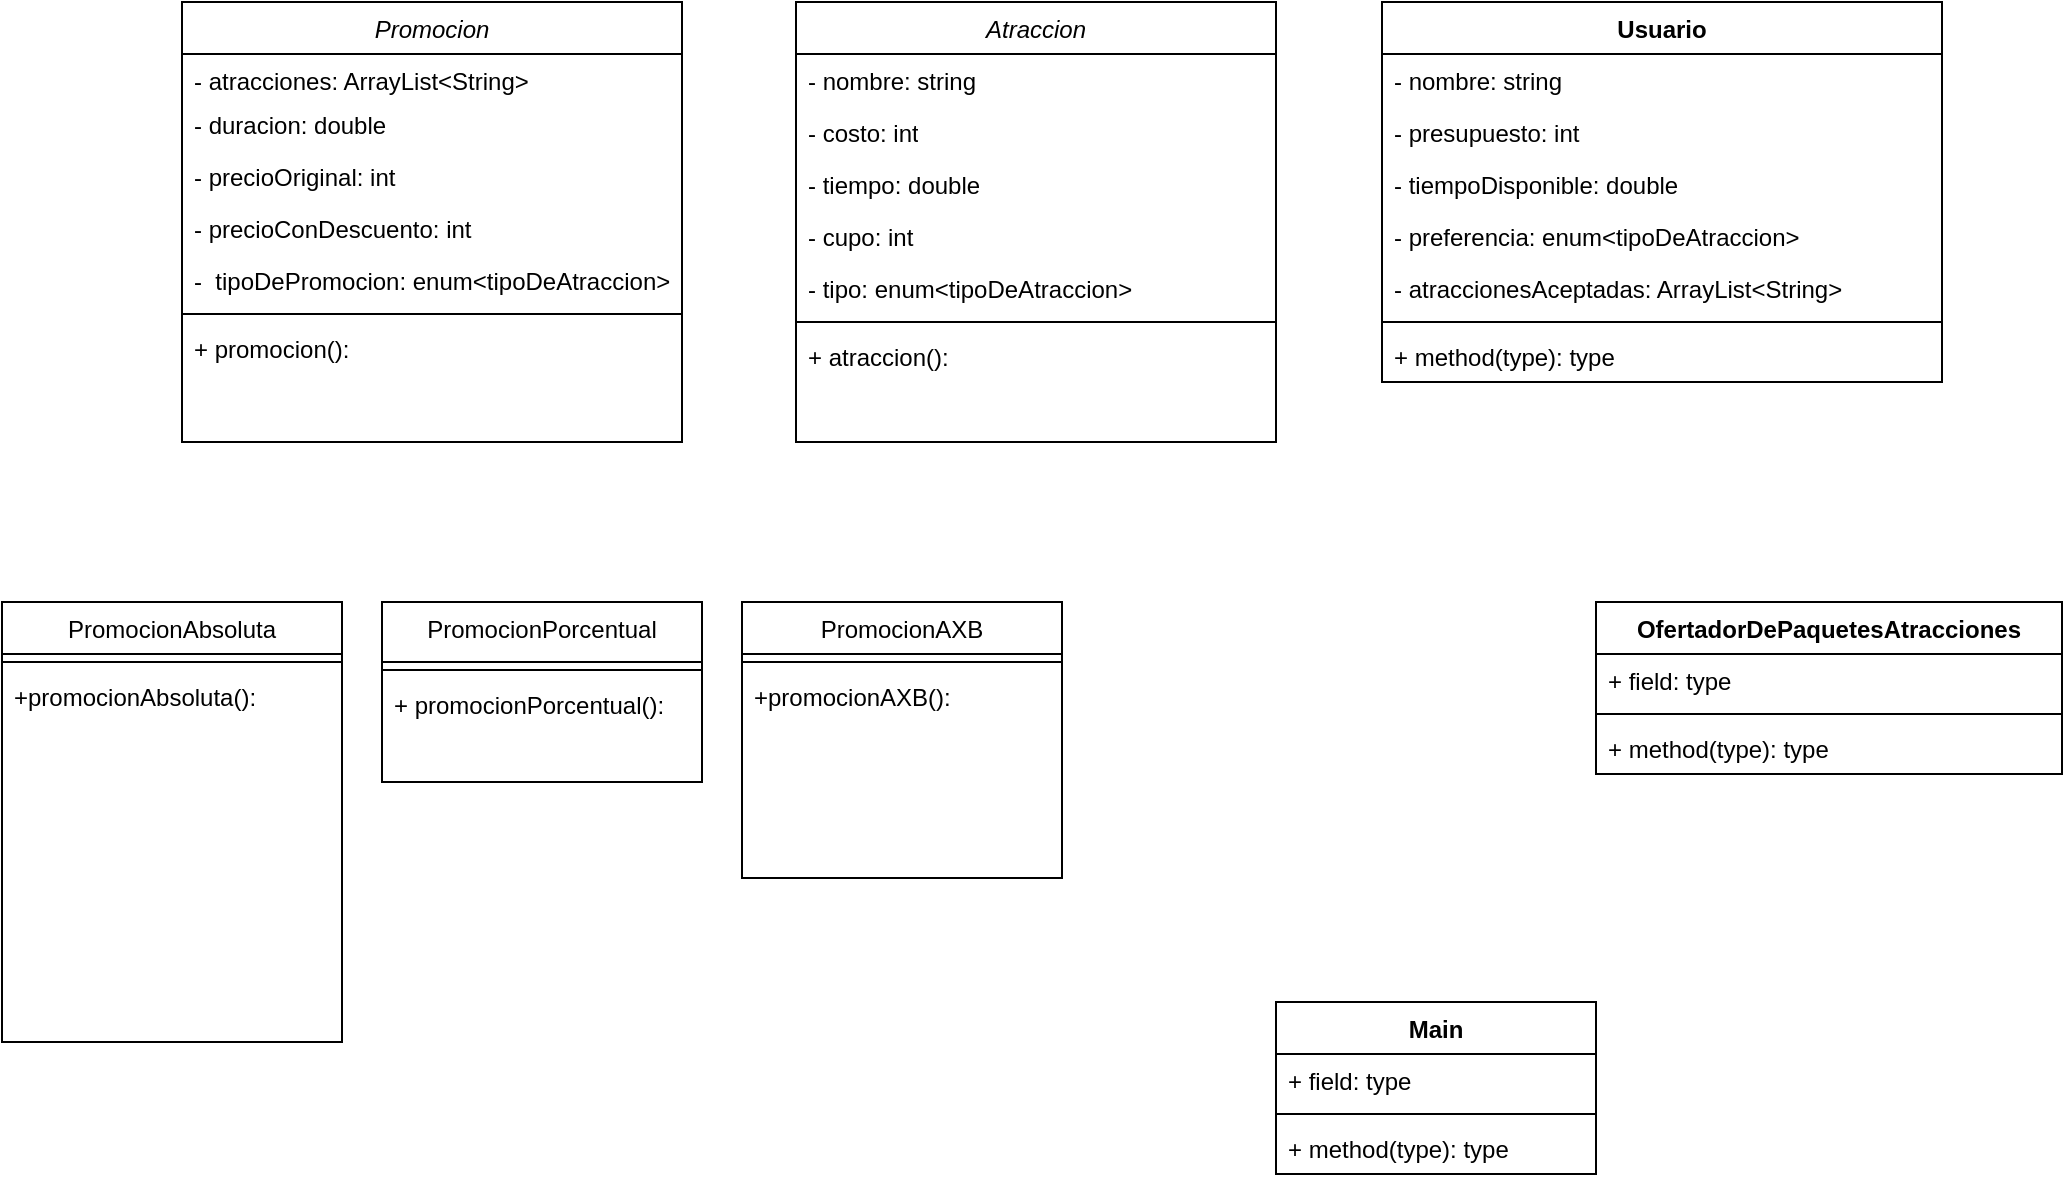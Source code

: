 <mxfile version="21.3.2" type="device">
  <diagram id="C5RBs43oDa-KdzZeNtuy" name="Page-1">
    <mxGraphModel dx="1434" dy="768" grid="1" gridSize="10" guides="1" tooltips="1" connect="1" arrows="1" fold="1" page="1" pageScale="1" pageWidth="827" pageHeight="1169" math="0" shadow="0">
      <root>
        <mxCell id="WIyWlLk6GJQsqaUBKTNV-0" />
        <mxCell id="WIyWlLk6GJQsqaUBKTNV-1" parent="WIyWlLk6GJQsqaUBKTNV-0" />
        <mxCell id="zkfFHV4jXpPFQw0GAbJ--0" value="Promocion" style="swimlane;fontStyle=2;align=center;verticalAlign=top;childLayout=stackLayout;horizontal=1;startSize=26;horizontalStack=0;resizeParent=1;resizeLast=0;collapsible=1;marginBottom=0;rounded=0;shadow=0;strokeWidth=1;" parent="WIyWlLk6GJQsqaUBKTNV-1" vertex="1">
          <mxGeometry x="120" y="60" width="250" height="220" as="geometry">
            <mxRectangle x="230" y="140" width="160" height="26" as="alternateBounds" />
          </mxGeometry>
        </mxCell>
        <mxCell id="zkfFHV4jXpPFQw0GAbJ--1" value="- atracciones: ArrayList&lt;String&gt;" style="text;align=left;verticalAlign=top;spacingLeft=4;spacingRight=4;overflow=hidden;rotatable=0;points=[[0,0.5],[1,0.5]];portConstraint=eastwest;" parent="zkfFHV4jXpPFQw0GAbJ--0" vertex="1">
          <mxGeometry y="26" width="250" height="22" as="geometry" />
        </mxCell>
        <mxCell id="DBaYPJOuP4tiBcfs0zGZ-17" value="- duracion: double" style="text;strokeColor=none;fillColor=none;align=left;verticalAlign=top;spacingLeft=4;spacingRight=4;overflow=hidden;rotatable=0;points=[[0,0.5],[1,0.5]];portConstraint=eastwest;whiteSpace=wrap;html=1;" vertex="1" parent="zkfFHV4jXpPFQw0GAbJ--0">
          <mxGeometry y="48" width="250" height="26" as="geometry" />
        </mxCell>
        <mxCell id="DBaYPJOuP4tiBcfs0zGZ-18" value="- precioOriginal: int" style="text;strokeColor=none;fillColor=none;align=left;verticalAlign=top;spacingLeft=4;spacingRight=4;overflow=hidden;rotatable=0;points=[[0,0.5],[1,0.5]];portConstraint=eastwest;whiteSpace=wrap;html=1;" vertex="1" parent="zkfFHV4jXpPFQw0GAbJ--0">
          <mxGeometry y="74" width="250" height="26" as="geometry" />
        </mxCell>
        <mxCell id="DBaYPJOuP4tiBcfs0zGZ-19" value="- precioConDescuento: int" style="text;strokeColor=none;fillColor=none;align=left;verticalAlign=top;spacingLeft=4;spacingRight=4;overflow=hidden;rotatable=0;points=[[0,0.5],[1,0.5]];portConstraint=eastwest;whiteSpace=wrap;html=1;" vertex="1" parent="zkfFHV4jXpPFQw0GAbJ--0">
          <mxGeometry y="100" width="250" height="26" as="geometry" />
        </mxCell>
        <mxCell id="DBaYPJOuP4tiBcfs0zGZ-41" value="-&amp;nbsp; tipoDePromocion: enum&amp;lt;tipoDeAtraccion&amp;gt;" style="text;strokeColor=none;fillColor=none;align=left;verticalAlign=top;spacingLeft=4;spacingRight=4;overflow=hidden;rotatable=0;points=[[0,0.5],[1,0.5]];portConstraint=eastwest;whiteSpace=wrap;html=1;" vertex="1" parent="zkfFHV4jXpPFQw0GAbJ--0">
          <mxGeometry y="126" width="250" height="26" as="geometry" />
        </mxCell>
        <mxCell id="zkfFHV4jXpPFQw0GAbJ--4" value="" style="line;html=1;strokeWidth=1;align=left;verticalAlign=middle;spacingTop=-1;spacingLeft=3;spacingRight=3;rotatable=0;labelPosition=right;points=[];portConstraint=eastwest;" parent="zkfFHV4jXpPFQw0GAbJ--0" vertex="1">
          <mxGeometry y="152" width="250" height="8" as="geometry" />
        </mxCell>
        <mxCell id="DBaYPJOuP4tiBcfs0zGZ-13" value="+ promocion():" style="text;strokeColor=none;fillColor=none;align=left;verticalAlign=top;spacingLeft=4;spacingRight=4;overflow=hidden;rotatable=0;points=[[0,0.5],[1,0.5]];portConstraint=eastwest;whiteSpace=wrap;html=1;" vertex="1" parent="zkfFHV4jXpPFQw0GAbJ--0">
          <mxGeometry y="160" width="250" height="26" as="geometry" />
        </mxCell>
        <mxCell id="zkfFHV4jXpPFQw0GAbJ--6" value="PromocionAbsoluta" style="swimlane;fontStyle=0;align=center;verticalAlign=top;childLayout=stackLayout;horizontal=1;startSize=26;horizontalStack=0;resizeParent=1;resizeLast=0;collapsible=1;marginBottom=0;rounded=0;shadow=0;strokeWidth=1;" parent="WIyWlLk6GJQsqaUBKTNV-1" vertex="1">
          <mxGeometry x="30" y="360" width="170" height="220" as="geometry">
            <mxRectangle x="130" y="380" width="160" height="26" as="alternateBounds" />
          </mxGeometry>
        </mxCell>
        <mxCell id="zkfFHV4jXpPFQw0GAbJ--9" value="" style="line;html=1;strokeWidth=1;align=left;verticalAlign=middle;spacingTop=-1;spacingLeft=3;spacingRight=3;rotatable=0;labelPosition=right;points=[];portConstraint=eastwest;" parent="zkfFHV4jXpPFQw0GAbJ--6" vertex="1">
          <mxGeometry y="26" width="170" height="8" as="geometry" />
        </mxCell>
        <mxCell id="zkfFHV4jXpPFQw0GAbJ--11" value="+promocionAbsoluta():" style="text;align=left;verticalAlign=top;spacingLeft=4;spacingRight=4;overflow=hidden;rotatable=0;points=[[0,0.5],[1,0.5]];portConstraint=eastwest;" parent="zkfFHV4jXpPFQw0GAbJ--6" vertex="1">
          <mxGeometry y="34" width="170" height="26" as="geometry" />
        </mxCell>
        <mxCell id="zkfFHV4jXpPFQw0GAbJ--13" value="PromocionPorcentual" style="swimlane;fontStyle=0;align=center;verticalAlign=top;childLayout=stackLayout;horizontal=1;startSize=30;horizontalStack=0;resizeParent=1;resizeLast=0;collapsible=1;marginBottom=0;rounded=0;shadow=0;strokeWidth=1;" parent="WIyWlLk6GJQsqaUBKTNV-1" vertex="1">
          <mxGeometry x="220" y="360" width="160" height="90" as="geometry">
            <mxRectangle x="340" y="380" width="170" height="26" as="alternateBounds" />
          </mxGeometry>
        </mxCell>
        <mxCell id="zkfFHV4jXpPFQw0GAbJ--15" value="" style="line;html=1;strokeWidth=1;align=left;verticalAlign=middle;spacingTop=-1;spacingLeft=3;spacingRight=3;rotatable=0;labelPosition=right;points=[];portConstraint=eastwest;" parent="zkfFHV4jXpPFQw0GAbJ--13" vertex="1">
          <mxGeometry y="30" width="160" height="8" as="geometry" />
        </mxCell>
        <mxCell id="DBaYPJOuP4tiBcfs0zGZ-16" value="+ promocionPorcentual():" style="text;strokeColor=none;fillColor=none;align=left;verticalAlign=top;spacingLeft=4;spacingRight=4;overflow=hidden;rotatable=0;points=[[0,0.5],[1,0.5]];portConstraint=eastwest;whiteSpace=wrap;html=1;" vertex="1" parent="zkfFHV4jXpPFQw0GAbJ--13">
          <mxGeometry y="38" width="160" height="26" as="geometry" />
        </mxCell>
        <mxCell id="DBaYPJOuP4tiBcfs0zGZ-0" value="Atraccion" style="swimlane;fontStyle=2;align=center;verticalAlign=top;childLayout=stackLayout;horizontal=1;startSize=26;horizontalStack=0;resizeParent=1;resizeLast=0;collapsible=1;marginBottom=0;rounded=0;shadow=0;strokeWidth=1;" vertex="1" parent="WIyWlLk6GJQsqaUBKTNV-1">
          <mxGeometry x="427" y="60" width="240" height="220" as="geometry">
            <mxRectangle x="230" y="140" width="160" height="26" as="alternateBounds" />
          </mxGeometry>
        </mxCell>
        <mxCell id="DBaYPJOuP4tiBcfs0zGZ-2" value="- nombre: string " style="text;align=left;verticalAlign=top;spacingLeft=4;spacingRight=4;overflow=hidden;rotatable=0;points=[[0,0.5],[1,0.5]];portConstraint=eastwest;rounded=0;shadow=0;html=0;" vertex="1" parent="DBaYPJOuP4tiBcfs0zGZ-0">
          <mxGeometry y="26" width="240" height="26" as="geometry" />
        </mxCell>
        <mxCell id="DBaYPJOuP4tiBcfs0zGZ-20" value="- costo: int" style="text;strokeColor=none;fillColor=none;align=left;verticalAlign=top;spacingLeft=4;spacingRight=4;overflow=hidden;rotatable=0;points=[[0,0.5],[1,0.5]];portConstraint=eastwest;whiteSpace=wrap;html=1;" vertex="1" parent="DBaYPJOuP4tiBcfs0zGZ-0">
          <mxGeometry y="52" width="240" height="26" as="geometry" />
        </mxCell>
        <mxCell id="DBaYPJOuP4tiBcfs0zGZ-21" value="- tiempo: double" style="text;strokeColor=none;fillColor=none;align=left;verticalAlign=top;spacingLeft=4;spacingRight=4;overflow=hidden;rotatable=0;points=[[0,0.5],[1,0.5]];portConstraint=eastwest;whiteSpace=wrap;html=1;" vertex="1" parent="DBaYPJOuP4tiBcfs0zGZ-0">
          <mxGeometry y="78" width="240" height="26" as="geometry" />
        </mxCell>
        <mxCell id="DBaYPJOuP4tiBcfs0zGZ-22" value="- cupo: int" style="text;strokeColor=none;fillColor=none;align=left;verticalAlign=top;spacingLeft=4;spacingRight=4;overflow=hidden;rotatable=0;points=[[0,0.5],[1,0.5]];portConstraint=eastwest;whiteSpace=wrap;html=1;" vertex="1" parent="DBaYPJOuP4tiBcfs0zGZ-0">
          <mxGeometry y="104" width="240" height="26" as="geometry" />
        </mxCell>
        <mxCell id="DBaYPJOuP4tiBcfs0zGZ-23" value="- tipo: enum&amp;lt;tipoDeAtraccion&amp;gt;&amp;nbsp;" style="text;strokeColor=none;fillColor=none;align=left;verticalAlign=top;spacingLeft=4;spacingRight=4;overflow=hidden;rotatable=0;points=[[0,0.5],[1,0.5]];portConstraint=eastwest;whiteSpace=wrap;html=1;" vertex="1" parent="DBaYPJOuP4tiBcfs0zGZ-0">
          <mxGeometry y="130" width="240" height="26" as="geometry" />
        </mxCell>
        <mxCell id="DBaYPJOuP4tiBcfs0zGZ-4" value="" style="line;html=1;strokeWidth=1;align=left;verticalAlign=middle;spacingTop=-1;spacingLeft=3;spacingRight=3;rotatable=0;labelPosition=right;points=[];portConstraint=eastwest;" vertex="1" parent="DBaYPJOuP4tiBcfs0zGZ-0">
          <mxGeometry y="156" width="240" height="8" as="geometry" />
        </mxCell>
        <mxCell id="DBaYPJOuP4tiBcfs0zGZ-24" value="+ atraccion():" style="text;strokeColor=none;fillColor=none;align=left;verticalAlign=top;spacingLeft=4;spacingRight=4;overflow=hidden;rotatable=0;points=[[0,0.5],[1,0.5]];portConstraint=eastwest;whiteSpace=wrap;html=1;" vertex="1" parent="DBaYPJOuP4tiBcfs0zGZ-0">
          <mxGeometry y="164" width="240" height="26" as="geometry" />
        </mxCell>
        <mxCell id="DBaYPJOuP4tiBcfs0zGZ-6" value="PromocionAXB" style="swimlane;fontStyle=0;align=center;verticalAlign=top;childLayout=stackLayout;horizontal=1;startSize=26;horizontalStack=0;resizeParent=1;resizeLast=0;collapsible=1;marginBottom=0;rounded=0;shadow=0;strokeWidth=1;" vertex="1" parent="WIyWlLk6GJQsqaUBKTNV-1">
          <mxGeometry x="400" y="360" width="160" height="138" as="geometry">
            <mxRectangle x="130" y="380" width="160" height="26" as="alternateBounds" />
          </mxGeometry>
        </mxCell>
        <mxCell id="DBaYPJOuP4tiBcfs0zGZ-8" value="" style="line;html=1;strokeWidth=1;align=left;verticalAlign=middle;spacingTop=-1;spacingLeft=3;spacingRight=3;rotatable=0;labelPosition=right;points=[];portConstraint=eastwest;" vertex="1" parent="DBaYPJOuP4tiBcfs0zGZ-6">
          <mxGeometry y="26" width="160" height="8" as="geometry" />
        </mxCell>
        <mxCell id="DBaYPJOuP4tiBcfs0zGZ-9" value="+promocionAXB():" style="text;align=left;verticalAlign=top;spacingLeft=4;spacingRight=4;overflow=hidden;rotatable=0;points=[[0,0.5],[1,0.5]];portConstraint=eastwest;fontStyle=0" vertex="1" parent="DBaYPJOuP4tiBcfs0zGZ-6">
          <mxGeometry y="34" width="160" height="26" as="geometry" />
        </mxCell>
        <mxCell id="DBaYPJOuP4tiBcfs0zGZ-25" value="Usuario" style="swimlane;fontStyle=1;align=center;verticalAlign=top;childLayout=stackLayout;horizontal=1;startSize=26;horizontalStack=0;resizeParent=1;resizeParentMax=0;resizeLast=0;collapsible=1;marginBottom=0;whiteSpace=wrap;html=1;" vertex="1" parent="WIyWlLk6GJQsqaUBKTNV-1">
          <mxGeometry x="720" y="60" width="280" height="190" as="geometry" />
        </mxCell>
        <mxCell id="DBaYPJOuP4tiBcfs0zGZ-31" value="- nombre: string" style="text;strokeColor=none;fillColor=none;align=left;verticalAlign=top;spacingLeft=4;spacingRight=4;overflow=hidden;rotatable=0;points=[[0,0.5],[1,0.5]];portConstraint=eastwest;whiteSpace=wrap;html=1;" vertex="1" parent="DBaYPJOuP4tiBcfs0zGZ-25">
          <mxGeometry y="26" width="280" height="26" as="geometry" />
        </mxCell>
        <mxCell id="DBaYPJOuP4tiBcfs0zGZ-26" value="- presupuesto: int" style="text;strokeColor=none;fillColor=none;align=left;verticalAlign=top;spacingLeft=4;spacingRight=4;overflow=hidden;rotatable=0;points=[[0,0.5],[1,0.5]];portConstraint=eastwest;whiteSpace=wrap;html=1;" vertex="1" parent="DBaYPJOuP4tiBcfs0zGZ-25">
          <mxGeometry y="52" width="280" height="26" as="geometry" />
        </mxCell>
        <mxCell id="DBaYPJOuP4tiBcfs0zGZ-29" value="- tiempoDisponible: double" style="text;strokeColor=none;fillColor=none;align=left;verticalAlign=top;spacingLeft=4;spacingRight=4;overflow=hidden;rotatable=0;points=[[0,0.5],[1,0.5]];portConstraint=eastwest;whiteSpace=wrap;html=1;" vertex="1" parent="DBaYPJOuP4tiBcfs0zGZ-25">
          <mxGeometry y="78" width="280" height="26" as="geometry" />
        </mxCell>
        <mxCell id="DBaYPJOuP4tiBcfs0zGZ-30" value="- preferencia: enum&amp;lt;tipoDeAtraccion&amp;gt;" style="text;strokeColor=none;fillColor=none;align=left;verticalAlign=top;spacingLeft=4;spacingRight=4;overflow=hidden;rotatable=0;points=[[0,0.5],[1,0.5]];portConstraint=eastwest;whiteSpace=wrap;html=1;" vertex="1" parent="DBaYPJOuP4tiBcfs0zGZ-25">
          <mxGeometry y="104" width="280" height="26" as="geometry" />
        </mxCell>
        <mxCell id="DBaYPJOuP4tiBcfs0zGZ-40" value="- atraccionesAceptadas: ArrayList&amp;lt;String&amp;gt;" style="text;strokeColor=none;fillColor=none;align=left;verticalAlign=top;spacingLeft=4;spacingRight=4;overflow=hidden;rotatable=0;points=[[0,0.5],[1,0.5]];portConstraint=eastwest;whiteSpace=wrap;html=1;" vertex="1" parent="DBaYPJOuP4tiBcfs0zGZ-25">
          <mxGeometry y="130" width="280" height="26" as="geometry" />
        </mxCell>
        <mxCell id="DBaYPJOuP4tiBcfs0zGZ-27" value="" style="line;strokeWidth=1;fillColor=none;align=left;verticalAlign=middle;spacingTop=-1;spacingLeft=3;spacingRight=3;rotatable=0;labelPosition=right;points=[];portConstraint=eastwest;strokeColor=inherit;" vertex="1" parent="DBaYPJOuP4tiBcfs0zGZ-25">
          <mxGeometry y="156" width="280" height="8" as="geometry" />
        </mxCell>
        <mxCell id="DBaYPJOuP4tiBcfs0zGZ-28" value="+ method(type): type" style="text;strokeColor=none;fillColor=none;align=left;verticalAlign=top;spacingLeft=4;spacingRight=4;overflow=hidden;rotatable=0;points=[[0,0.5],[1,0.5]];portConstraint=eastwest;whiteSpace=wrap;html=1;" vertex="1" parent="DBaYPJOuP4tiBcfs0zGZ-25">
          <mxGeometry y="164" width="280" height="26" as="geometry" />
        </mxCell>
        <mxCell id="DBaYPJOuP4tiBcfs0zGZ-32" value="OfertadorDePaquetesAtracciones" style="swimlane;fontStyle=1;align=center;verticalAlign=top;childLayout=stackLayout;horizontal=1;startSize=26;horizontalStack=0;resizeParent=1;resizeParentMax=0;resizeLast=0;collapsible=1;marginBottom=0;whiteSpace=wrap;html=1;" vertex="1" parent="WIyWlLk6GJQsqaUBKTNV-1">
          <mxGeometry x="827" y="360" width="233" height="86" as="geometry" />
        </mxCell>
        <mxCell id="DBaYPJOuP4tiBcfs0zGZ-33" value="+ field: type" style="text;strokeColor=none;fillColor=none;align=left;verticalAlign=top;spacingLeft=4;spacingRight=4;overflow=hidden;rotatable=0;points=[[0,0.5],[1,0.5]];portConstraint=eastwest;whiteSpace=wrap;html=1;" vertex="1" parent="DBaYPJOuP4tiBcfs0zGZ-32">
          <mxGeometry y="26" width="233" height="26" as="geometry" />
        </mxCell>
        <mxCell id="DBaYPJOuP4tiBcfs0zGZ-34" value="" style="line;strokeWidth=1;fillColor=none;align=left;verticalAlign=middle;spacingTop=-1;spacingLeft=3;spacingRight=3;rotatable=0;labelPosition=right;points=[];portConstraint=eastwest;strokeColor=inherit;" vertex="1" parent="DBaYPJOuP4tiBcfs0zGZ-32">
          <mxGeometry y="52" width="233" height="8" as="geometry" />
        </mxCell>
        <mxCell id="DBaYPJOuP4tiBcfs0zGZ-35" value="+ method(type): type" style="text;strokeColor=none;fillColor=none;align=left;verticalAlign=top;spacingLeft=4;spacingRight=4;overflow=hidden;rotatable=0;points=[[0,0.5],[1,0.5]];portConstraint=eastwest;whiteSpace=wrap;html=1;" vertex="1" parent="DBaYPJOuP4tiBcfs0zGZ-32">
          <mxGeometry y="60" width="233" height="26" as="geometry" />
        </mxCell>
        <mxCell id="DBaYPJOuP4tiBcfs0zGZ-36" value="Main" style="swimlane;fontStyle=1;align=center;verticalAlign=top;childLayout=stackLayout;horizontal=1;startSize=26;horizontalStack=0;resizeParent=1;resizeParentMax=0;resizeLast=0;collapsible=1;marginBottom=0;whiteSpace=wrap;html=1;" vertex="1" parent="WIyWlLk6GJQsqaUBKTNV-1">
          <mxGeometry x="667" y="560" width="160" height="86" as="geometry" />
        </mxCell>
        <mxCell id="DBaYPJOuP4tiBcfs0zGZ-37" value="+ field: type" style="text;strokeColor=none;fillColor=none;align=left;verticalAlign=top;spacingLeft=4;spacingRight=4;overflow=hidden;rotatable=0;points=[[0,0.5],[1,0.5]];portConstraint=eastwest;whiteSpace=wrap;html=1;" vertex="1" parent="DBaYPJOuP4tiBcfs0zGZ-36">
          <mxGeometry y="26" width="160" height="26" as="geometry" />
        </mxCell>
        <mxCell id="DBaYPJOuP4tiBcfs0zGZ-38" value="" style="line;strokeWidth=1;fillColor=none;align=left;verticalAlign=middle;spacingTop=-1;spacingLeft=3;spacingRight=3;rotatable=0;labelPosition=right;points=[];portConstraint=eastwest;strokeColor=inherit;" vertex="1" parent="DBaYPJOuP4tiBcfs0zGZ-36">
          <mxGeometry y="52" width="160" height="8" as="geometry" />
        </mxCell>
        <mxCell id="DBaYPJOuP4tiBcfs0zGZ-39" value="+ method(type): type" style="text;strokeColor=none;fillColor=none;align=left;verticalAlign=top;spacingLeft=4;spacingRight=4;overflow=hidden;rotatable=0;points=[[0,0.5],[1,0.5]];portConstraint=eastwest;whiteSpace=wrap;html=1;" vertex="1" parent="DBaYPJOuP4tiBcfs0zGZ-36">
          <mxGeometry y="60" width="160" height="26" as="geometry" />
        </mxCell>
      </root>
    </mxGraphModel>
  </diagram>
</mxfile>
